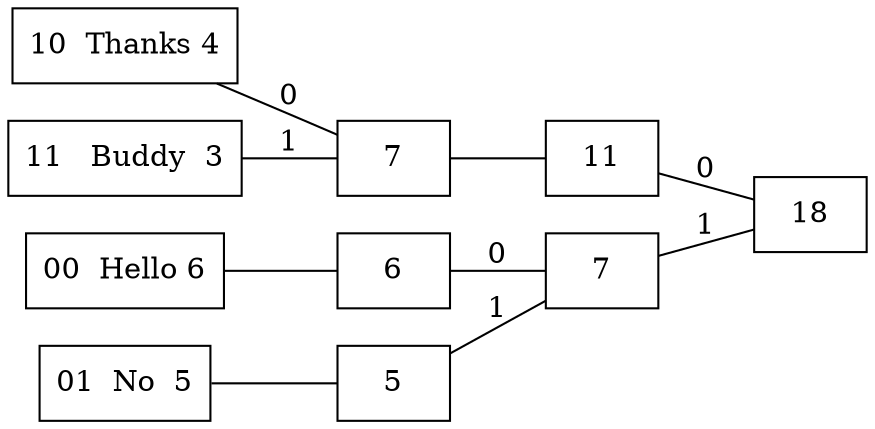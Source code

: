 digraph Tree {
	rankdir="RL";
	edge [arrowhead=none];
	node [shape=box];
	0 [label="18"] ;
	0 -> 1 [label = "0"];
	0 -> 2 [label = "1"];
	1 [label="11"] ;
	2 [label="7"] ;
	1 -> 3 ;
	2 -> 4 [label = "0"];
	2 -> 5 [label = "1"];
	3 [label="7"] ;
	4 [label="6"] ;
	5 [label="5"] ;
	3 -> 8 [label = "0"];
	3 -> 9 [label = "1"];
	4 -> 6 ;
	5 -> 7 ;
	6 [label="00  Hello 6"] ;
	7 [label="01  No  5"] ;
	8 [label="10  Thanks 4"] ;
	9 [label="11   Buddy  3"] ;
}

